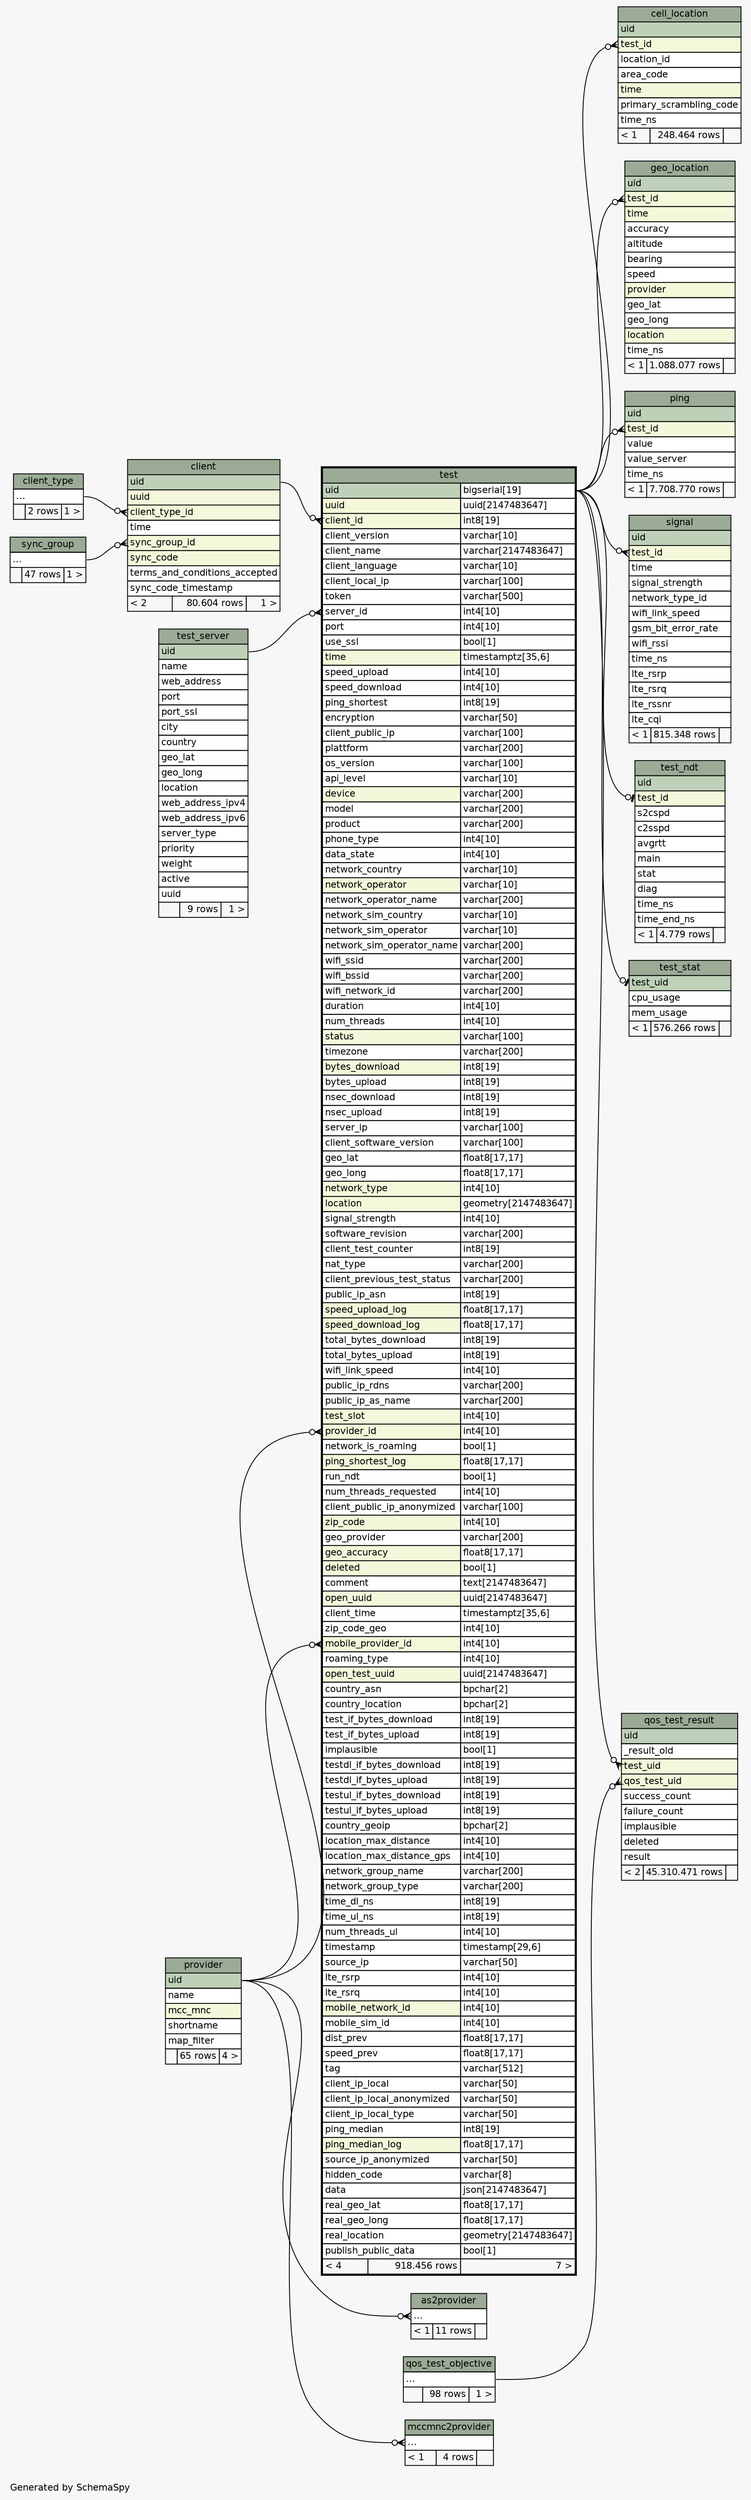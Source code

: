 // dot 2.38.0 on Windows 8 6.2
// SchemaSpy rev 590
digraph "twoDegreesRelationshipsDiagram" {
  graph [
    rankdir="RL"
    bgcolor="#f7f7f7"
    label="\nGenerated by SchemaSpy"
    labeljust="l"
    nodesep="0.18"
    ranksep="0.46"
    fontname="Helvetica"
    fontsize="11"
  ];
  node [
    fontname="Helvetica"
    fontsize="11"
    shape="plaintext"
  ];
  edge [
    arrowsize="0.8"
  ];
  "as2provider":"elipses":w -> "provider":"uid":e [arrowhead=none dir=back arrowtail=crowodot];
  "cell_location":"test_id":w -> "test":"uid.type":e [arrowhead=none dir=back arrowtail=crowodot];
  "client":"client_type_id":w -> "client_type":"elipses":e [arrowhead=none dir=back arrowtail=crowodot];
  "client":"sync_group_id":w -> "sync_group":"elipses":e [arrowhead=none dir=back arrowtail=crowodot];
  "geo_location":"test_id":w -> "test":"uid.type":e [arrowhead=none dir=back arrowtail=crowodot];
  "mccmnc2provider":"elipses":w -> "provider":"uid":e [arrowhead=none dir=back arrowtail=crowodot];
  "ping":"test_id":w -> "test":"uid.type":e [arrowhead=none dir=back arrowtail=crowodot];
  "qos_test_result":"qos_test_uid":w -> "qos_test_objective":"elipses":e [arrowhead=none dir=back arrowtail=crowodot];
  "qos_test_result":"test_uid":w -> "test":"uid.type":e [arrowhead=none dir=back arrowtail=crowodot];
  "signal":"test_id":w -> "test":"uid.type":e [arrowhead=none dir=back arrowtail=crowodot];
  "test":"client_id":w -> "client":"uid":e [arrowhead=none dir=back arrowtail=crowodot];
  "test":"mobile_provider_id":w -> "provider":"uid":e [arrowhead=none dir=back arrowtail=crowodot];
  "test":"provider_id":w -> "provider":"uid":e [arrowhead=none dir=back arrowtail=crowodot];
  "test":"server_id":w -> "test_server":"uid":e [arrowhead=none dir=back arrowtail=crowodot];
  "test_ndt":"test_id":w -> "test":"uid.type":e [arrowhead=none dir=back arrowtail=teeodot];
  "test_stat":"test_uid":w -> "test":"uid.type":e [arrowhead=none dir=back arrowtail=teeodot];
  "as2provider" [
    label=<
    <TABLE BORDER="0" CELLBORDER="1" CELLSPACING="0" BGCOLOR="#ffffff">
      <TR><TD COLSPAN="3" BGCOLOR="#9bab96" ALIGN="CENTER">as2provider</TD></TR>
      <TR><TD PORT="elipses" COLSPAN="3" ALIGN="LEFT">...</TD></TR>
      <TR><TD ALIGN="LEFT" BGCOLOR="#f7f7f7">&lt; 1</TD><TD ALIGN="RIGHT" BGCOLOR="#f7f7f7">11 rows</TD><TD ALIGN="RIGHT" BGCOLOR="#f7f7f7">  </TD></TR>
    </TABLE>>
    URL="as2provider.html"
    tooltip="as2provider"
  ];
  "cell_location" [
    label=<
    <TABLE BORDER="0" CELLBORDER="1" CELLSPACING="0" BGCOLOR="#ffffff">
      <TR><TD COLSPAN="3" BGCOLOR="#9bab96" ALIGN="CENTER">cell_location</TD></TR>
      <TR><TD PORT="uid" COLSPAN="3" BGCOLOR="#bed1b8" ALIGN="LEFT">uid</TD></TR>
      <TR><TD PORT="test_id" COLSPAN="3" BGCOLOR="#f4f7da" ALIGN="LEFT">test_id</TD></TR>
      <TR><TD PORT="location_id" COLSPAN="3" ALIGN="LEFT">location_id</TD></TR>
      <TR><TD PORT="area_code" COLSPAN="3" ALIGN="LEFT">area_code</TD></TR>
      <TR><TD PORT="time" COLSPAN="3" BGCOLOR="#f4f7da" ALIGN="LEFT">time</TD></TR>
      <TR><TD PORT="primary_scrambling_code" COLSPAN="3" ALIGN="LEFT">primary_scrambling_code</TD></TR>
      <TR><TD PORT="time_ns" COLSPAN="3" ALIGN="LEFT">time_ns</TD></TR>
      <TR><TD ALIGN="LEFT" BGCOLOR="#f7f7f7">&lt; 1</TD><TD ALIGN="RIGHT" BGCOLOR="#f7f7f7">248.464 rows</TD><TD ALIGN="RIGHT" BGCOLOR="#f7f7f7">  </TD></TR>
    </TABLE>>
    URL="cell_location.html"
    tooltip="cell_location"
  ];
  "client" [
    label=<
    <TABLE BORDER="0" CELLBORDER="1" CELLSPACING="0" BGCOLOR="#ffffff">
      <TR><TD COLSPAN="3" BGCOLOR="#9bab96" ALIGN="CENTER">client</TD></TR>
      <TR><TD PORT="uid" COLSPAN="3" BGCOLOR="#bed1b8" ALIGN="LEFT">uid</TD></TR>
      <TR><TD PORT="uuid" COLSPAN="3" BGCOLOR="#f4f7da" ALIGN="LEFT">uuid</TD></TR>
      <TR><TD PORT="client_type_id" COLSPAN="3" BGCOLOR="#f4f7da" ALIGN="LEFT">client_type_id</TD></TR>
      <TR><TD PORT="time" COLSPAN="3" ALIGN="LEFT">time</TD></TR>
      <TR><TD PORT="sync_group_id" COLSPAN="3" BGCOLOR="#f4f7da" ALIGN="LEFT">sync_group_id</TD></TR>
      <TR><TD PORT="sync_code" COLSPAN="3" BGCOLOR="#f4f7da" ALIGN="LEFT">sync_code</TD></TR>
      <TR><TD PORT="terms_and_conditions_accepted" COLSPAN="3" ALIGN="LEFT">terms_and_conditions_accepted</TD></TR>
      <TR><TD PORT="sync_code_timestamp" COLSPAN="3" ALIGN="LEFT">sync_code_timestamp</TD></TR>
      <TR><TD ALIGN="LEFT" BGCOLOR="#f7f7f7">&lt; 2</TD><TD ALIGN="RIGHT" BGCOLOR="#f7f7f7">80.604 rows</TD><TD ALIGN="RIGHT" BGCOLOR="#f7f7f7">1 &gt;</TD></TR>
    </TABLE>>
    URL="client.html"
    tooltip="client"
  ];
  "client_type" [
    label=<
    <TABLE BORDER="0" CELLBORDER="1" CELLSPACING="0" BGCOLOR="#ffffff">
      <TR><TD COLSPAN="3" BGCOLOR="#9bab96" ALIGN="CENTER">client_type</TD></TR>
      <TR><TD PORT="elipses" COLSPAN="3" ALIGN="LEFT">...</TD></TR>
      <TR><TD ALIGN="LEFT" BGCOLOR="#f7f7f7">  </TD><TD ALIGN="RIGHT" BGCOLOR="#f7f7f7">2 rows</TD><TD ALIGN="RIGHT" BGCOLOR="#f7f7f7">1 &gt;</TD></TR>
    </TABLE>>
    URL="client_type.html"
    tooltip="client_type"
  ];
  "geo_location" [
    label=<
    <TABLE BORDER="0" CELLBORDER="1" CELLSPACING="0" BGCOLOR="#ffffff">
      <TR><TD COLSPAN="3" BGCOLOR="#9bab96" ALIGN="CENTER">geo_location</TD></TR>
      <TR><TD PORT="uid" COLSPAN="3" BGCOLOR="#bed1b8" ALIGN="LEFT">uid</TD></TR>
      <TR><TD PORT="test_id" COLSPAN="3" BGCOLOR="#f4f7da" ALIGN="LEFT">test_id</TD></TR>
      <TR><TD PORT="time" COLSPAN="3" BGCOLOR="#f4f7da" ALIGN="LEFT">time</TD></TR>
      <TR><TD PORT="accuracy" COLSPAN="3" ALIGN="LEFT">accuracy</TD></TR>
      <TR><TD PORT="altitude" COLSPAN="3" ALIGN="LEFT">altitude</TD></TR>
      <TR><TD PORT="bearing" COLSPAN="3" ALIGN="LEFT">bearing</TD></TR>
      <TR><TD PORT="speed" COLSPAN="3" ALIGN="LEFT">speed</TD></TR>
      <TR><TD PORT="provider" COLSPAN="3" BGCOLOR="#f4f7da" ALIGN="LEFT">provider</TD></TR>
      <TR><TD PORT="geo_lat" COLSPAN="3" ALIGN="LEFT">geo_lat</TD></TR>
      <TR><TD PORT="geo_long" COLSPAN="3" ALIGN="LEFT">geo_long</TD></TR>
      <TR><TD PORT="location" COLSPAN="3" BGCOLOR="#f4f7da" ALIGN="LEFT">location</TD></TR>
      <TR><TD PORT="time_ns" COLSPAN="3" ALIGN="LEFT">time_ns</TD></TR>
      <TR><TD ALIGN="LEFT" BGCOLOR="#f7f7f7">&lt; 1</TD><TD ALIGN="RIGHT" BGCOLOR="#f7f7f7">1.088.077 rows</TD><TD ALIGN="RIGHT" BGCOLOR="#f7f7f7">  </TD></TR>
    </TABLE>>
    URL="geo_location.html"
    tooltip="geo_location"
  ];
  "mccmnc2provider" [
    label=<
    <TABLE BORDER="0" CELLBORDER="1" CELLSPACING="0" BGCOLOR="#ffffff">
      <TR><TD COLSPAN="3" BGCOLOR="#9bab96" ALIGN="CENTER">mccmnc2provider</TD></TR>
      <TR><TD PORT="elipses" COLSPAN="3" ALIGN="LEFT">...</TD></TR>
      <TR><TD ALIGN="LEFT" BGCOLOR="#f7f7f7">&lt; 1</TD><TD ALIGN="RIGHT" BGCOLOR="#f7f7f7">4 rows</TD><TD ALIGN="RIGHT" BGCOLOR="#f7f7f7">  </TD></TR>
    </TABLE>>
    URL="mccmnc2provider.html"
    tooltip="mccmnc2provider"
  ];
  "ping" [
    label=<
    <TABLE BORDER="0" CELLBORDER="1" CELLSPACING="0" BGCOLOR="#ffffff">
      <TR><TD COLSPAN="3" BGCOLOR="#9bab96" ALIGN="CENTER">ping</TD></TR>
      <TR><TD PORT="uid" COLSPAN="3" BGCOLOR="#bed1b8" ALIGN="LEFT">uid</TD></TR>
      <TR><TD PORT="test_id" COLSPAN="3" BGCOLOR="#f4f7da" ALIGN="LEFT">test_id</TD></TR>
      <TR><TD PORT="value" COLSPAN="3" ALIGN="LEFT">value</TD></TR>
      <TR><TD PORT="value_server" COLSPAN="3" ALIGN="LEFT">value_server</TD></TR>
      <TR><TD PORT="time_ns" COLSPAN="3" ALIGN="LEFT">time_ns</TD></TR>
      <TR><TD ALIGN="LEFT" BGCOLOR="#f7f7f7">&lt; 1</TD><TD ALIGN="RIGHT" BGCOLOR="#f7f7f7">7.708.770 rows</TD><TD ALIGN="RIGHT" BGCOLOR="#f7f7f7">  </TD></TR>
    </TABLE>>
    URL="ping.html"
    tooltip="ping"
  ];
  "provider" [
    label=<
    <TABLE BORDER="0" CELLBORDER="1" CELLSPACING="0" BGCOLOR="#ffffff">
      <TR><TD COLSPAN="3" BGCOLOR="#9bab96" ALIGN="CENTER">provider</TD></TR>
      <TR><TD PORT="uid" COLSPAN="3" BGCOLOR="#bed1b8" ALIGN="LEFT">uid</TD></TR>
      <TR><TD PORT="name" COLSPAN="3" ALIGN="LEFT">name</TD></TR>
      <TR><TD PORT="mcc_mnc" COLSPAN="3" BGCOLOR="#f4f7da" ALIGN="LEFT">mcc_mnc</TD></TR>
      <TR><TD PORT="shortname" COLSPAN="3" ALIGN="LEFT">shortname</TD></TR>
      <TR><TD PORT="map_filter" COLSPAN="3" ALIGN="LEFT">map_filter</TD></TR>
      <TR><TD ALIGN="LEFT" BGCOLOR="#f7f7f7">  </TD><TD ALIGN="RIGHT" BGCOLOR="#f7f7f7">65 rows</TD><TD ALIGN="RIGHT" BGCOLOR="#f7f7f7">4 &gt;</TD></TR>
    </TABLE>>
    URL="provider.html"
    tooltip="provider"
  ];
  "qos_test_objective" [
    label=<
    <TABLE BORDER="0" CELLBORDER="1" CELLSPACING="0" BGCOLOR="#ffffff">
      <TR><TD COLSPAN="3" BGCOLOR="#9bab96" ALIGN="CENTER">qos_test_objective</TD></TR>
      <TR><TD PORT="elipses" COLSPAN="3" ALIGN="LEFT">...</TD></TR>
      <TR><TD ALIGN="LEFT" BGCOLOR="#f7f7f7">  </TD><TD ALIGN="RIGHT" BGCOLOR="#f7f7f7">98 rows</TD><TD ALIGN="RIGHT" BGCOLOR="#f7f7f7">1 &gt;</TD></TR>
    </TABLE>>
    URL="qos_test_objective.html"
    tooltip="qos_test_objective"
  ];
  "qos_test_result" [
    label=<
    <TABLE BORDER="0" CELLBORDER="1" CELLSPACING="0" BGCOLOR="#ffffff">
      <TR><TD COLSPAN="3" BGCOLOR="#9bab96" ALIGN="CENTER">qos_test_result</TD></TR>
      <TR><TD PORT="uid" COLSPAN="3" BGCOLOR="#bed1b8" ALIGN="LEFT">uid</TD></TR>
      <TR><TD PORT="_result_old" COLSPAN="3" ALIGN="LEFT">_result_old</TD></TR>
      <TR><TD PORT="test_uid" COLSPAN="3" BGCOLOR="#f4f7da" ALIGN="LEFT">test_uid</TD></TR>
      <TR><TD PORT="qos_test_uid" COLSPAN="3" BGCOLOR="#f4f7da" ALIGN="LEFT">qos_test_uid</TD></TR>
      <TR><TD PORT="success_count" COLSPAN="3" ALIGN="LEFT">success_count</TD></TR>
      <TR><TD PORT="failure_count" COLSPAN="3" ALIGN="LEFT">failure_count</TD></TR>
      <TR><TD PORT="implausible" COLSPAN="3" ALIGN="LEFT">implausible</TD></TR>
      <TR><TD PORT="deleted" COLSPAN="3" ALIGN="LEFT">deleted</TD></TR>
      <TR><TD PORT="result" COLSPAN="3" ALIGN="LEFT">result</TD></TR>
      <TR><TD ALIGN="LEFT" BGCOLOR="#f7f7f7">&lt; 2</TD><TD ALIGN="RIGHT" BGCOLOR="#f7f7f7">45.310.471 rows</TD><TD ALIGN="RIGHT" BGCOLOR="#f7f7f7">  </TD></TR>
    </TABLE>>
    URL="qos_test_result.html"
    tooltip="qos_test_result"
  ];
  "signal" [
    label=<
    <TABLE BORDER="0" CELLBORDER="1" CELLSPACING="0" BGCOLOR="#ffffff">
      <TR><TD COLSPAN="3" BGCOLOR="#9bab96" ALIGN="CENTER">signal</TD></TR>
      <TR><TD PORT="uid" COLSPAN="3" BGCOLOR="#bed1b8" ALIGN="LEFT">uid</TD></TR>
      <TR><TD PORT="test_id" COLSPAN="3" BGCOLOR="#f4f7da" ALIGN="LEFT">test_id</TD></TR>
      <TR><TD PORT="time" COLSPAN="3" ALIGN="LEFT">time</TD></TR>
      <TR><TD PORT="signal_strength" COLSPAN="3" ALIGN="LEFT">signal_strength</TD></TR>
      <TR><TD PORT="network_type_id" COLSPAN="3" ALIGN="LEFT">network_type_id</TD></TR>
      <TR><TD PORT="wifi_link_speed" COLSPAN="3" ALIGN="LEFT">wifi_link_speed</TD></TR>
      <TR><TD PORT="gsm_bit_error_rate" COLSPAN="3" ALIGN="LEFT">gsm_bit_error_rate</TD></TR>
      <TR><TD PORT="wifi_rssi" COLSPAN="3" ALIGN="LEFT">wifi_rssi</TD></TR>
      <TR><TD PORT="time_ns" COLSPAN="3" ALIGN="LEFT">time_ns</TD></TR>
      <TR><TD PORT="lte_rsrp" COLSPAN="3" ALIGN="LEFT">lte_rsrp</TD></TR>
      <TR><TD PORT="lte_rsrq" COLSPAN="3" ALIGN="LEFT">lte_rsrq</TD></TR>
      <TR><TD PORT="lte_rssnr" COLSPAN="3" ALIGN="LEFT">lte_rssnr</TD></TR>
      <TR><TD PORT="lte_cqi" COLSPAN="3" ALIGN="LEFT">lte_cqi</TD></TR>
      <TR><TD ALIGN="LEFT" BGCOLOR="#f7f7f7">&lt; 1</TD><TD ALIGN="RIGHT" BGCOLOR="#f7f7f7">815.348 rows</TD><TD ALIGN="RIGHT" BGCOLOR="#f7f7f7">  </TD></TR>
    </TABLE>>
    URL="signal.html"
    tooltip="signal"
  ];
  "sync_group" [
    label=<
    <TABLE BORDER="0" CELLBORDER="1" CELLSPACING="0" BGCOLOR="#ffffff">
      <TR><TD COLSPAN="3" BGCOLOR="#9bab96" ALIGN="CENTER">sync_group</TD></TR>
      <TR><TD PORT="elipses" COLSPAN="3" ALIGN="LEFT">...</TD></TR>
      <TR><TD ALIGN="LEFT" BGCOLOR="#f7f7f7">  </TD><TD ALIGN="RIGHT" BGCOLOR="#f7f7f7">47 rows</TD><TD ALIGN="RIGHT" BGCOLOR="#f7f7f7">1 &gt;</TD></TR>
    </TABLE>>
    URL="sync_group.html"
    tooltip="sync_group"
  ];
  "test" [
    label=<
    <TABLE BORDER="2" CELLBORDER="1" CELLSPACING="0" BGCOLOR="#ffffff">
      <TR><TD COLSPAN="3" BGCOLOR="#9bab96" ALIGN="CENTER">test</TD></TR>
      <TR><TD PORT="uid" COLSPAN="2" BGCOLOR="#bed1b8" ALIGN="LEFT">uid</TD><TD PORT="uid.type" ALIGN="LEFT">bigserial[19]</TD></TR>
      <TR><TD PORT="uuid" COLSPAN="2" BGCOLOR="#f4f7da" ALIGN="LEFT">uuid</TD><TD PORT="uuid.type" ALIGN="LEFT">uuid[2147483647]</TD></TR>
      <TR><TD PORT="client_id" COLSPAN="2" BGCOLOR="#f4f7da" ALIGN="LEFT">client_id</TD><TD PORT="client_id.type" ALIGN="LEFT">int8[19]</TD></TR>
      <TR><TD PORT="client_version" COLSPAN="2" ALIGN="LEFT">client_version</TD><TD PORT="client_version.type" ALIGN="LEFT">varchar[10]</TD></TR>
      <TR><TD PORT="client_name" COLSPAN="2" ALIGN="LEFT">client_name</TD><TD PORT="client_name.type" ALIGN="LEFT">varchar[2147483647]</TD></TR>
      <TR><TD PORT="client_language" COLSPAN="2" ALIGN="LEFT">client_language</TD><TD PORT="client_language.type" ALIGN="LEFT">varchar[10]</TD></TR>
      <TR><TD PORT="client_local_ip" COLSPAN="2" ALIGN="LEFT">client_local_ip</TD><TD PORT="client_local_ip.type" ALIGN="LEFT">varchar[100]</TD></TR>
      <TR><TD PORT="token" COLSPAN="2" ALIGN="LEFT">token</TD><TD PORT="token.type" ALIGN="LEFT">varchar[500]</TD></TR>
      <TR><TD PORT="server_id" COLSPAN="2" ALIGN="LEFT">server_id</TD><TD PORT="server_id.type" ALIGN="LEFT">int4[10]</TD></TR>
      <TR><TD PORT="port" COLSPAN="2" ALIGN="LEFT">port</TD><TD PORT="port.type" ALIGN="LEFT">int4[10]</TD></TR>
      <TR><TD PORT="use_ssl" COLSPAN="2" ALIGN="LEFT">use_ssl</TD><TD PORT="use_ssl.type" ALIGN="LEFT">bool[1]</TD></TR>
      <TR><TD PORT="time" COLSPAN="2" BGCOLOR="#f4f7da" ALIGN="LEFT">time</TD><TD PORT="time.type" ALIGN="LEFT">timestamptz[35,6]</TD></TR>
      <TR><TD PORT="speed_upload" COLSPAN="2" ALIGN="LEFT">speed_upload</TD><TD PORT="speed_upload.type" ALIGN="LEFT">int4[10]</TD></TR>
      <TR><TD PORT="speed_download" COLSPAN="2" ALIGN="LEFT">speed_download</TD><TD PORT="speed_download.type" ALIGN="LEFT">int4[10]</TD></TR>
      <TR><TD PORT="ping_shortest" COLSPAN="2" ALIGN="LEFT">ping_shortest</TD><TD PORT="ping_shortest.type" ALIGN="LEFT">int8[19]</TD></TR>
      <TR><TD PORT="encryption" COLSPAN="2" ALIGN="LEFT">encryption</TD><TD PORT="encryption.type" ALIGN="LEFT">varchar[50]</TD></TR>
      <TR><TD PORT="client_public_ip" COLSPAN="2" ALIGN="LEFT">client_public_ip</TD><TD PORT="client_public_ip.type" ALIGN="LEFT">varchar[100]</TD></TR>
      <TR><TD PORT="plattform" COLSPAN="2" ALIGN="LEFT">plattform</TD><TD PORT="plattform.type" ALIGN="LEFT">varchar[200]</TD></TR>
      <TR><TD PORT="os_version" COLSPAN="2" ALIGN="LEFT">os_version</TD><TD PORT="os_version.type" ALIGN="LEFT">varchar[100]</TD></TR>
      <TR><TD PORT="api_level" COLSPAN="2" ALIGN="LEFT">api_level</TD><TD PORT="api_level.type" ALIGN="LEFT">varchar[10]</TD></TR>
      <TR><TD PORT="device" COLSPAN="2" BGCOLOR="#f4f7da" ALIGN="LEFT">device</TD><TD PORT="device.type" ALIGN="LEFT">varchar[200]</TD></TR>
      <TR><TD PORT="model" COLSPAN="2" ALIGN="LEFT">model</TD><TD PORT="model.type" ALIGN="LEFT">varchar[200]</TD></TR>
      <TR><TD PORT="product" COLSPAN="2" ALIGN="LEFT">product</TD><TD PORT="product.type" ALIGN="LEFT">varchar[200]</TD></TR>
      <TR><TD PORT="phone_type" COLSPAN="2" ALIGN="LEFT">phone_type</TD><TD PORT="phone_type.type" ALIGN="LEFT">int4[10]</TD></TR>
      <TR><TD PORT="data_state" COLSPAN="2" ALIGN="LEFT">data_state</TD><TD PORT="data_state.type" ALIGN="LEFT">int4[10]</TD></TR>
      <TR><TD PORT="network_country" COLSPAN="2" ALIGN="LEFT">network_country</TD><TD PORT="network_country.type" ALIGN="LEFT">varchar[10]</TD></TR>
      <TR><TD PORT="network_operator" COLSPAN="2" BGCOLOR="#f4f7da" ALIGN="LEFT">network_operator</TD><TD PORT="network_operator.type" ALIGN="LEFT">varchar[10]</TD></TR>
      <TR><TD PORT="network_operator_name" COLSPAN="2" ALIGN="LEFT">network_operator_name</TD><TD PORT="network_operator_name.type" ALIGN="LEFT">varchar[200]</TD></TR>
      <TR><TD PORT="network_sim_country" COLSPAN="2" ALIGN="LEFT">network_sim_country</TD><TD PORT="network_sim_country.type" ALIGN="LEFT">varchar[10]</TD></TR>
      <TR><TD PORT="network_sim_operator" COLSPAN="2" ALIGN="LEFT">network_sim_operator</TD><TD PORT="network_sim_operator.type" ALIGN="LEFT">varchar[10]</TD></TR>
      <TR><TD PORT="network_sim_operator_name" COLSPAN="2" ALIGN="LEFT">network_sim_operator_name</TD><TD PORT="network_sim_operator_name.type" ALIGN="LEFT">varchar[200]</TD></TR>
      <TR><TD PORT="wifi_ssid" COLSPAN="2" ALIGN="LEFT">wifi_ssid</TD><TD PORT="wifi_ssid.type" ALIGN="LEFT">varchar[200]</TD></TR>
      <TR><TD PORT="wifi_bssid" COLSPAN="2" ALIGN="LEFT">wifi_bssid</TD><TD PORT="wifi_bssid.type" ALIGN="LEFT">varchar[200]</TD></TR>
      <TR><TD PORT="wifi_network_id" COLSPAN="2" ALIGN="LEFT">wifi_network_id</TD><TD PORT="wifi_network_id.type" ALIGN="LEFT">varchar[200]</TD></TR>
      <TR><TD PORT="duration" COLSPAN="2" ALIGN="LEFT">duration</TD><TD PORT="duration.type" ALIGN="LEFT">int4[10]</TD></TR>
      <TR><TD PORT="num_threads" COLSPAN="2" ALIGN="LEFT">num_threads</TD><TD PORT="num_threads.type" ALIGN="LEFT">int4[10]</TD></TR>
      <TR><TD PORT="status" COLSPAN="2" BGCOLOR="#f4f7da" ALIGN="LEFT">status</TD><TD PORT="status.type" ALIGN="LEFT">varchar[100]</TD></TR>
      <TR><TD PORT="timezone" COLSPAN="2" ALIGN="LEFT">timezone</TD><TD PORT="timezone.type" ALIGN="LEFT">varchar[200]</TD></TR>
      <TR><TD PORT="bytes_download" COLSPAN="2" BGCOLOR="#f4f7da" ALIGN="LEFT">bytes_download</TD><TD PORT="bytes_download.type" ALIGN="LEFT">int8[19]</TD></TR>
      <TR><TD PORT="bytes_upload" COLSPAN="2" ALIGN="LEFT">bytes_upload</TD><TD PORT="bytes_upload.type" ALIGN="LEFT">int8[19]</TD></TR>
      <TR><TD PORT="nsec_download" COLSPAN="2" ALIGN="LEFT">nsec_download</TD><TD PORT="nsec_download.type" ALIGN="LEFT">int8[19]</TD></TR>
      <TR><TD PORT="nsec_upload" COLSPAN="2" ALIGN="LEFT">nsec_upload</TD><TD PORT="nsec_upload.type" ALIGN="LEFT">int8[19]</TD></TR>
      <TR><TD PORT="server_ip" COLSPAN="2" ALIGN="LEFT">server_ip</TD><TD PORT="server_ip.type" ALIGN="LEFT">varchar[100]</TD></TR>
      <TR><TD PORT="client_software_version" COLSPAN="2" ALIGN="LEFT">client_software_version</TD><TD PORT="client_software_version.type" ALIGN="LEFT">varchar[100]</TD></TR>
      <TR><TD PORT="geo_lat" COLSPAN="2" ALIGN="LEFT">geo_lat</TD><TD PORT="geo_lat.type" ALIGN="LEFT">float8[17,17]</TD></TR>
      <TR><TD PORT="geo_long" COLSPAN="2" ALIGN="LEFT">geo_long</TD><TD PORT="geo_long.type" ALIGN="LEFT">float8[17,17]</TD></TR>
      <TR><TD PORT="network_type" COLSPAN="2" BGCOLOR="#f4f7da" ALIGN="LEFT">network_type</TD><TD PORT="network_type.type" ALIGN="LEFT">int4[10]</TD></TR>
      <TR><TD PORT="location" COLSPAN="2" BGCOLOR="#f4f7da" ALIGN="LEFT">location</TD><TD PORT="location.type" ALIGN="LEFT">geometry[2147483647]</TD></TR>
      <TR><TD PORT="signal_strength" COLSPAN="2" ALIGN="LEFT">signal_strength</TD><TD PORT="signal_strength.type" ALIGN="LEFT">int4[10]</TD></TR>
      <TR><TD PORT="software_revision" COLSPAN="2" ALIGN="LEFT">software_revision</TD><TD PORT="software_revision.type" ALIGN="LEFT">varchar[200]</TD></TR>
      <TR><TD PORT="client_test_counter" COLSPAN="2" ALIGN="LEFT">client_test_counter</TD><TD PORT="client_test_counter.type" ALIGN="LEFT">int8[19]</TD></TR>
      <TR><TD PORT="nat_type" COLSPAN="2" ALIGN="LEFT">nat_type</TD><TD PORT="nat_type.type" ALIGN="LEFT">varchar[200]</TD></TR>
      <TR><TD PORT="client_previous_test_status" COLSPAN="2" ALIGN="LEFT">client_previous_test_status</TD><TD PORT="client_previous_test_status.type" ALIGN="LEFT">varchar[200]</TD></TR>
      <TR><TD PORT="public_ip_asn" COLSPAN="2" ALIGN="LEFT">public_ip_asn</TD><TD PORT="public_ip_asn.type" ALIGN="LEFT">int8[19]</TD></TR>
      <TR><TD PORT="speed_upload_log" COLSPAN="2" BGCOLOR="#f4f7da" ALIGN="LEFT">speed_upload_log</TD><TD PORT="speed_upload_log.type" ALIGN="LEFT">float8[17,17]</TD></TR>
      <TR><TD PORT="speed_download_log" COLSPAN="2" BGCOLOR="#f4f7da" ALIGN="LEFT">speed_download_log</TD><TD PORT="speed_download_log.type" ALIGN="LEFT">float8[17,17]</TD></TR>
      <TR><TD PORT="total_bytes_download" COLSPAN="2" ALIGN="LEFT">total_bytes_download</TD><TD PORT="total_bytes_download.type" ALIGN="LEFT">int8[19]</TD></TR>
      <TR><TD PORT="total_bytes_upload" COLSPAN="2" ALIGN="LEFT">total_bytes_upload</TD><TD PORT="total_bytes_upload.type" ALIGN="LEFT">int8[19]</TD></TR>
      <TR><TD PORT="wifi_link_speed" COLSPAN="2" ALIGN="LEFT">wifi_link_speed</TD><TD PORT="wifi_link_speed.type" ALIGN="LEFT">int4[10]</TD></TR>
      <TR><TD PORT="public_ip_rdns" COLSPAN="2" ALIGN="LEFT">public_ip_rdns</TD><TD PORT="public_ip_rdns.type" ALIGN="LEFT">varchar[200]</TD></TR>
      <TR><TD PORT="public_ip_as_name" COLSPAN="2" ALIGN="LEFT">public_ip_as_name</TD><TD PORT="public_ip_as_name.type" ALIGN="LEFT">varchar[200]</TD></TR>
      <TR><TD PORT="test_slot" COLSPAN="2" BGCOLOR="#f4f7da" ALIGN="LEFT">test_slot</TD><TD PORT="test_slot.type" ALIGN="LEFT">int4[10]</TD></TR>
      <TR><TD PORT="provider_id" COLSPAN="2" BGCOLOR="#f4f7da" ALIGN="LEFT">provider_id</TD><TD PORT="provider_id.type" ALIGN="LEFT">int4[10]</TD></TR>
      <TR><TD PORT="network_is_roaming" COLSPAN="2" ALIGN="LEFT">network_is_roaming</TD><TD PORT="network_is_roaming.type" ALIGN="LEFT">bool[1]</TD></TR>
      <TR><TD PORT="ping_shortest_log" COLSPAN="2" BGCOLOR="#f4f7da" ALIGN="LEFT">ping_shortest_log</TD><TD PORT="ping_shortest_log.type" ALIGN="LEFT">float8[17,17]</TD></TR>
      <TR><TD PORT="run_ndt" COLSPAN="2" ALIGN="LEFT">run_ndt</TD><TD PORT="run_ndt.type" ALIGN="LEFT">bool[1]</TD></TR>
      <TR><TD PORT="num_threads_requested" COLSPAN="2" ALIGN="LEFT">num_threads_requested</TD><TD PORT="num_threads_requested.type" ALIGN="LEFT">int4[10]</TD></TR>
      <TR><TD PORT="client_public_ip_anonymized" COLSPAN="2" ALIGN="LEFT">client_public_ip_anonymized</TD><TD PORT="client_public_ip_anonymized.type" ALIGN="LEFT">varchar[100]</TD></TR>
      <TR><TD PORT="zip_code" COLSPAN="2" BGCOLOR="#f4f7da" ALIGN="LEFT">zip_code</TD><TD PORT="zip_code.type" ALIGN="LEFT">int4[10]</TD></TR>
      <TR><TD PORT="geo_provider" COLSPAN="2" ALIGN="LEFT">geo_provider</TD><TD PORT="geo_provider.type" ALIGN="LEFT">varchar[200]</TD></TR>
      <TR><TD PORT="geo_accuracy" COLSPAN="2" BGCOLOR="#f4f7da" ALIGN="LEFT">geo_accuracy</TD><TD PORT="geo_accuracy.type" ALIGN="LEFT">float8[17,17]</TD></TR>
      <TR><TD PORT="deleted" COLSPAN="2" BGCOLOR="#f4f7da" ALIGN="LEFT">deleted</TD><TD PORT="deleted.type" ALIGN="LEFT">bool[1]</TD></TR>
      <TR><TD PORT="comment" COLSPAN="2" ALIGN="LEFT">comment</TD><TD PORT="comment.type" ALIGN="LEFT">text[2147483647]</TD></TR>
      <TR><TD PORT="open_uuid" COLSPAN="2" BGCOLOR="#f4f7da" ALIGN="LEFT">open_uuid</TD><TD PORT="open_uuid.type" ALIGN="LEFT">uuid[2147483647]</TD></TR>
      <TR><TD PORT="client_time" COLSPAN="2" ALIGN="LEFT">client_time</TD><TD PORT="client_time.type" ALIGN="LEFT">timestamptz[35,6]</TD></TR>
      <TR><TD PORT="zip_code_geo" COLSPAN="2" ALIGN="LEFT">zip_code_geo</TD><TD PORT="zip_code_geo.type" ALIGN="LEFT">int4[10]</TD></TR>
      <TR><TD PORT="mobile_provider_id" COLSPAN="2" BGCOLOR="#f4f7da" ALIGN="LEFT">mobile_provider_id</TD><TD PORT="mobile_provider_id.type" ALIGN="LEFT">int4[10]</TD></TR>
      <TR><TD PORT="roaming_type" COLSPAN="2" ALIGN="LEFT">roaming_type</TD><TD PORT="roaming_type.type" ALIGN="LEFT">int4[10]</TD></TR>
      <TR><TD PORT="open_test_uuid" COLSPAN="2" BGCOLOR="#f4f7da" ALIGN="LEFT">open_test_uuid</TD><TD PORT="open_test_uuid.type" ALIGN="LEFT">uuid[2147483647]</TD></TR>
      <TR><TD PORT="country_asn" COLSPAN="2" ALIGN="LEFT">country_asn</TD><TD PORT="country_asn.type" ALIGN="LEFT">bpchar[2]</TD></TR>
      <TR><TD PORT="country_location" COLSPAN="2" ALIGN="LEFT">country_location</TD><TD PORT="country_location.type" ALIGN="LEFT">bpchar[2]</TD></TR>
      <TR><TD PORT="test_if_bytes_download" COLSPAN="2" ALIGN="LEFT">test_if_bytes_download</TD><TD PORT="test_if_bytes_download.type" ALIGN="LEFT">int8[19]</TD></TR>
      <TR><TD PORT="test_if_bytes_upload" COLSPAN="2" ALIGN="LEFT">test_if_bytes_upload</TD><TD PORT="test_if_bytes_upload.type" ALIGN="LEFT">int8[19]</TD></TR>
      <TR><TD PORT="implausible" COLSPAN="2" ALIGN="LEFT">implausible</TD><TD PORT="implausible.type" ALIGN="LEFT">bool[1]</TD></TR>
      <TR><TD PORT="testdl_if_bytes_download" COLSPAN="2" ALIGN="LEFT">testdl_if_bytes_download</TD><TD PORT="testdl_if_bytes_download.type" ALIGN="LEFT">int8[19]</TD></TR>
      <TR><TD PORT="testdl_if_bytes_upload" COLSPAN="2" ALIGN="LEFT">testdl_if_bytes_upload</TD><TD PORT="testdl_if_bytes_upload.type" ALIGN="LEFT">int8[19]</TD></TR>
      <TR><TD PORT="testul_if_bytes_download" COLSPAN="2" ALIGN="LEFT">testul_if_bytes_download</TD><TD PORT="testul_if_bytes_download.type" ALIGN="LEFT">int8[19]</TD></TR>
      <TR><TD PORT="testul_if_bytes_upload" COLSPAN="2" ALIGN="LEFT">testul_if_bytes_upload</TD><TD PORT="testul_if_bytes_upload.type" ALIGN="LEFT">int8[19]</TD></TR>
      <TR><TD PORT="country_geoip" COLSPAN="2" ALIGN="LEFT">country_geoip</TD><TD PORT="country_geoip.type" ALIGN="LEFT">bpchar[2]</TD></TR>
      <TR><TD PORT="location_max_distance" COLSPAN="2" ALIGN="LEFT">location_max_distance</TD><TD PORT="location_max_distance.type" ALIGN="LEFT">int4[10]</TD></TR>
      <TR><TD PORT="location_max_distance_gps" COLSPAN="2" ALIGN="LEFT">location_max_distance_gps</TD><TD PORT="location_max_distance_gps.type" ALIGN="LEFT">int4[10]</TD></TR>
      <TR><TD PORT="network_group_name" COLSPAN="2" ALIGN="LEFT">network_group_name</TD><TD PORT="network_group_name.type" ALIGN="LEFT">varchar[200]</TD></TR>
      <TR><TD PORT="network_group_type" COLSPAN="2" ALIGN="LEFT">network_group_type</TD><TD PORT="network_group_type.type" ALIGN="LEFT">varchar[200]</TD></TR>
      <TR><TD PORT="time_dl_ns" COLSPAN="2" ALIGN="LEFT">time_dl_ns</TD><TD PORT="time_dl_ns.type" ALIGN="LEFT">int8[19]</TD></TR>
      <TR><TD PORT="time_ul_ns" COLSPAN="2" ALIGN="LEFT">time_ul_ns</TD><TD PORT="time_ul_ns.type" ALIGN="LEFT">int8[19]</TD></TR>
      <TR><TD PORT="num_threads_ul" COLSPAN="2" ALIGN="LEFT">num_threads_ul</TD><TD PORT="num_threads_ul.type" ALIGN="LEFT">int4[10]</TD></TR>
      <TR><TD PORT="timestamp" COLSPAN="2" ALIGN="LEFT">timestamp</TD><TD PORT="timestamp.type" ALIGN="LEFT">timestamp[29,6]</TD></TR>
      <TR><TD PORT="source_ip" COLSPAN="2" ALIGN="LEFT">source_ip</TD><TD PORT="source_ip.type" ALIGN="LEFT">varchar[50]</TD></TR>
      <TR><TD PORT="lte_rsrp" COLSPAN="2" ALIGN="LEFT">lte_rsrp</TD><TD PORT="lte_rsrp.type" ALIGN="LEFT">int4[10]</TD></TR>
      <TR><TD PORT="lte_rsrq" COLSPAN="2" ALIGN="LEFT">lte_rsrq</TD><TD PORT="lte_rsrq.type" ALIGN="LEFT">int4[10]</TD></TR>
      <TR><TD PORT="mobile_network_id" COLSPAN="2" BGCOLOR="#f4f7da" ALIGN="LEFT">mobile_network_id</TD><TD PORT="mobile_network_id.type" ALIGN="LEFT">int4[10]</TD></TR>
      <TR><TD PORT="mobile_sim_id" COLSPAN="2" ALIGN="LEFT">mobile_sim_id</TD><TD PORT="mobile_sim_id.type" ALIGN="LEFT">int4[10]</TD></TR>
      <TR><TD PORT="dist_prev" COLSPAN="2" ALIGN="LEFT">dist_prev</TD><TD PORT="dist_prev.type" ALIGN="LEFT">float8[17,17]</TD></TR>
      <TR><TD PORT="speed_prev" COLSPAN="2" ALIGN="LEFT">speed_prev</TD><TD PORT="speed_prev.type" ALIGN="LEFT">float8[17,17]</TD></TR>
      <TR><TD PORT="tag" COLSPAN="2" ALIGN="LEFT">tag</TD><TD PORT="tag.type" ALIGN="LEFT">varchar[512]</TD></TR>
      <TR><TD PORT="client_ip_local" COLSPAN="2" ALIGN="LEFT">client_ip_local</TD><TD PORT="client_ip_local.type" ALIGN="LEFT">varchar[50]</TD></TR>
      <TR><TD PORT="client_ip_local_anonymized" COLSPAN="2" ALIGN="LEFT">client_ip_local_anonymized</TD><TD PORT="client_ip_local_anonymized.type" ALIGN="LEFT">varchar[50]</TD></TR>
      <TR><TD PORT="client_ip_local_type" COLSPAN="2" ALIGN="LEFT">client_ip_local_type</TD><TD PORT="client_ip_local_type.type" ALIGN="LEFT">varchar[50]</TD></TR>
      <TR><TD PORT="ping_median" COLSPAN="2" ALIGN="LEFT">ping_median</TD><TD PORT="ping_median.type" ALIGN="LEFT">int8[19]</TD></TR>
      <TR><TD PORT="ping_median_log" COLSPAN="2" BGCOLOR="#f4f7da" ALIGN="LEFT">ping_median_log</TD><TD PORT="ping_median_log.type" ALIGN="LEFT">float8[17,17]</TD></TR>
      <TR><TD PORT="source_ip_anonymized" COLSPAN="2" ALIGN="LEFT">source_ip_anonymized</TD><TD PORT="source_ip_anonymized.type" ALIGN="LEFT">varchar[50]</TD></TR>
      <TR><TD PORT="hidden_code" COLSPAN="2" ALIGN="LEFT">hidden_code</TD><TD PORT="hidden_code.type" ALIGN="LEFT">varchar[8]</TD></TR>
      <TR><TD PORT="data" COLSPAN="2" ALIGN="LEFT">data</TD><TD PORT="data.type" ALIGN="LEFT">json[2147483647]</TD></TR>
      <TR><TD PORT="real_geo_lat" COLSPAN="2" ALIGN="LEFT">real_geo_lat</TD><TD PORT="real_geo_lat.type" ALIGN="LEFT">float8[17,17]</TD></TR>
      <TR><TD PORT="real_geo_long" COLSPAN="2" ALIGN="LEFT">real_geo_long</TD><TD PORT="real_geo_long.type" ALIGN="LEFT">float8[17,17]</TD></TR>
      <TR><TD PORT="real_location" COLSPAN="2" ALIGN="LEFT">real_location</TD><TD PORT="real_location.type" ALIGN="LEFT">geometry[2147483647]</TD></TR>
      <TR><TD PORT="publish_public_data" COLSPAN="2" ALIGN="LEFT">publish_public_data</TD><TD PORT="publish_public_data.type" ALIGN="LEFT">bool[1]</TD></TR>
      <TR><TD ALIGN="LEFT" BGCOLOR="#f7f7f7">&lt; 4</TD><TD ALIGN="RIGHT" BGCOLOR="#f7f7f7">918.456 rows</TD><TD ALIGN="RIGHT" BGCOLOR="#f7f7f7">7 &gt;</TD></TR>
    </TABLE>>
    URL="test.html"
    tooltip="test"
  ];
  "test_ndt" [
    label=<
    <TABLE BORDER="0" CELLBORDER="1" CELLSPACING="0" BGCOLOR="#ffffff">
      <TR><TD COLSPAN="3" BGCOLOR="#9bab96" ALIGN="CENTER">test_ndt</TD></TR>
      <TR><TD PORT="uid" COLSPAN="3" BGCOLOR="#bed1b8" ALIGN="LEFT">uid</TD></TR>
      <TR><TD PORT="test_id" COLSPAN="3" BGCOLOR="#f4f7da" ALIGN="LEFT">test_id</TD></TR>
      <TR><TD PORT="s2cspd" COLSPAN="3" ALIGN="LEFT">s2cspd</TD></TR>
      <TR><TD PORT="c2sspd" COLSPAN="3" ALIGN="LEFT">c2sspd</TD></TR>
      <TR><TD PORT="avgrtt" COLSPAN="3" ALIGN="LEFT">avgrtt</TD></TR>
      <TR><TD PORT="main" COLSPAN="3" ALIGN="LEFT">main</TD></TR>
      <TR><TD PORT="stat" COLSPAN="3" ALIGN="LEFT">stat</TD></TR>
      <TR><TD PORT="diag" COLSPAN="3" ALIGN="LEFT">diag</TD></TR>
      <TR><TD PORT="time_ns" COLSPAN="3" ALIGN="LEFT">time_ns</TD></TR>
      <TR><TD PORT="time_end_ns" COLSPAN="3" ALIGN="LEFT">time_end_ns</TD></TR>
      <TR><TD ALIGN="LEFT" BGCOLOR="#f7f7f7">&lt; 1</TD><TD ALIGN="RIGHT" BGCOLOR="#f7f7f7">4.779 rows</TD><TD ALIGN="RIGHT" BGCOLOR="#f7f7f7">  </TD></TR>
    </TABLE>>
    URL="test_ndt.html"
    tooltip="test_ndt"
  ];
  "test_server" [
    label=<
    <TABLE BORDER="0" CELLBORDER="1" CELLSPACING="0" BGCOLOR="#ffffff">
      <TR><TD COLSPAN="3" BGCOLOR="#9bab96" ALIGN="CENTER">test_server</TD></TR>
      <TR><TD PORT="uid" COLSPAN="3" BGCOLOR="#bed1b8" ALIGN="LEFT">uid</TD></TR>
      <TR><TD PORT="name" COLSPAN="3" ALIGN="LEFT">name</TD></TR>
      <TR><TD PORT="web_address" COLSPAN="3" ALIGN="LEFT">web_address</TD></TR>
      <TR><TD PORT="port" COLSPAN="3" ALIGN="LEFT">port</TD></TR>
      <TR><TD PORT="port_ssl" COLSPAN="3" ALIGN="LEFT">port_ssl</TD></TR>
      <TR><TD PORT="city" COLSPAN="3" ALIGN="LEFT">city</TD></TR>
      <TR><TD PORT="country" COLSPAN="3" ALIGN="LEFT">country</TD></TR>
      <TR><TD PORT="geo_lat" COLSPAN="3" ALIGN="LEFT">geo_lat</TD></TR>
      <TR><TD PORT="geo_long" COLSPAN="3" ALIGN="LEFT">geo_long</TD></TR>
      <TR><TD PORT="location" COLSPAN="3" ALIGN="LEFT">location</TD></TR>
      <TR><TD PORT="web_address_ipv4" COLSPAN="3" ALIGN="LEFT">web_address_ipv4</TD></TR>
      <TR><TD PORT="web_address_ipv6" COLSPAN="3" ALIGN="LEFT">web_address_ipv6</TD></TR>
      <TR><TD PORT="server_type" COLSPAN="3" ALIGN="LEFT">server_type</TD></TR>
      <TR><TD PORT="priority" COLSPAN="3" ALIGN="LEFT">priority</TD></TR>
      <TR><TD PORT="weight" COLSPAN="3" ALIGN="LEFT">weight</TD></TR>
      <TR><TD PORT="active" COLSPAN="3" ALIGN="LEFT">active</TD></TR>
      <TR><TD PORT="uuid" COLSPAN="3" ALIGN="LEFT">uuid</TD></TR>
      <TR><TD ALIGN="LEFT" BGCOLOR="#f7f7f7">  </TD><TD ALIGN="RIGHT" BGCOLOR="#f7f7f7">9 rows</TD><TD ALIGN="RIGHT" BGCOLOR="#f7f7f7">1 &gt;</TD></TR>
    </TABLE>>
    URL="test_server.html"
    tooltip="test_server"
  ];
  "test_stat" [
    label=<
    <TABLE BORDER="0" CELLBORDER="1" CELLSPACING="0" BGCOLOR="#ffffff">
      <TR><TD COLSPAN="3" BGCOLOR="#9bab96" ALIGN="CENTER">test_stat</TD></TR>
      <TR><TD PORT="test_uid" COLSPAN="3" BGCOLOR="#bed1b8" ALIGN="LEFT">test_uid</TD></TR>
      <TR><TD PORT="cpu_usage" COLSPAN="3" ALIGN="LEFT">cpu_usage</TD></TR>
      <TR><TD PORT="mem_usage" COLSPAN="3" ALIGN="LEFT">mem_usage</TD></TR>
      <TR><TD ALIGN="LEFT" BGCOLOR="#f7f7f7">&lt; 1</TD><TD ALIGN="RIGHT" BGCOLOR="#f7f7f7">576.266 rows</TD><TD ALIGN="RIGHT" BGCOLOR="#f7f7f7">  </TD></TR>
    </TABLE>>
    URL="test_stat.html"
    tooltip="test_stat"
  ];
}
